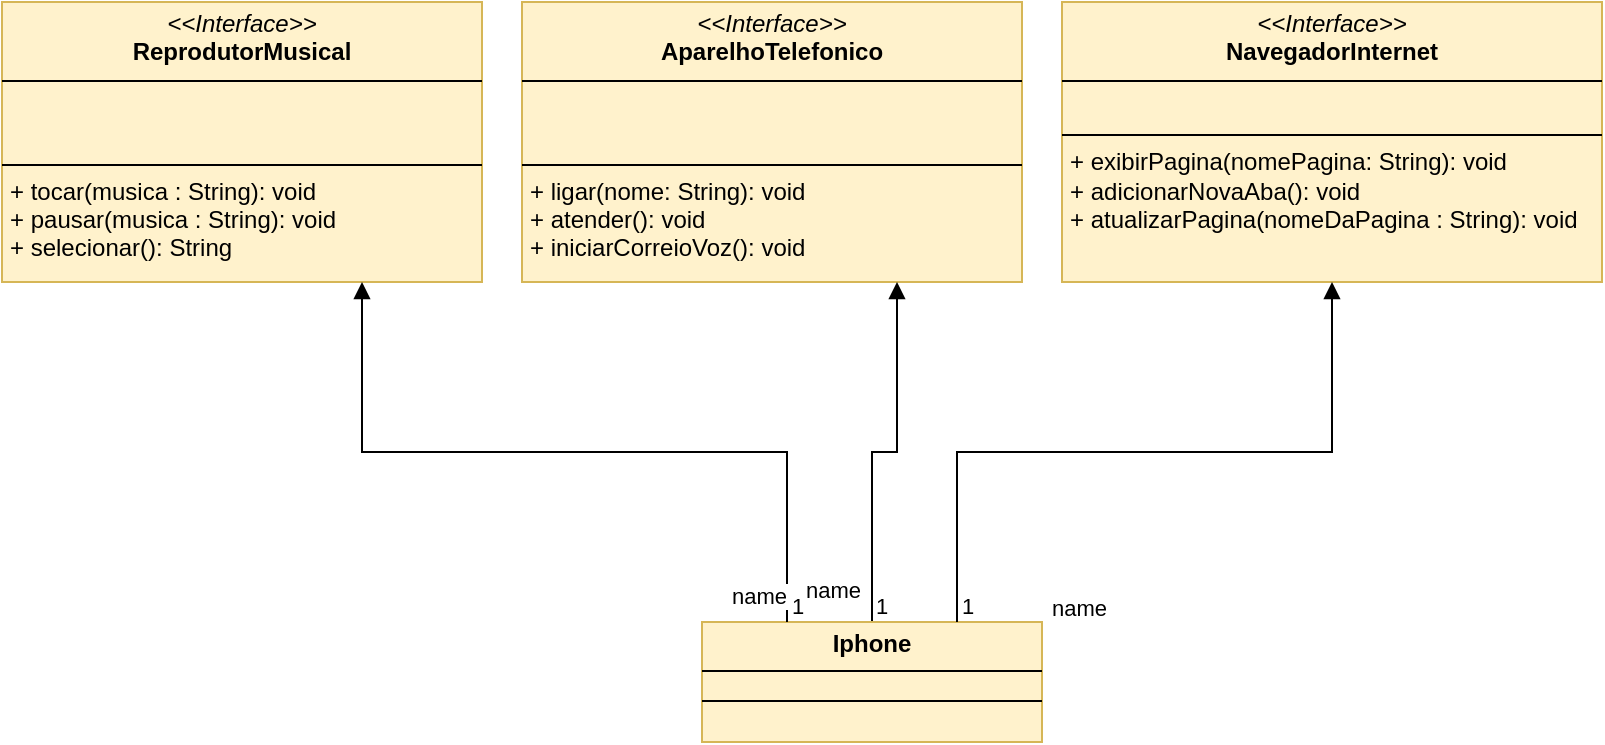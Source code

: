 <mxfile version="26.0.14">
  <diagram name="Página-1" id="WTol3Smmlu7J9kQswhwj">
    <mxGraphModel dx="1426" dy="781" grid="1" gridSize="10" guides="1" tooltips="1" connect="1" arrows="1" fold="1" page="1" pageScale="1" pageWidth="827" pageHeight="1169" math="0" shadow="0">
      <root>
        <mxCell id="0" />
        <mxCell id="1" parent="0" />
        <mxCell id="IAR-9iAAyjZPXhoG49af-6" value="&lt;p style=&quot;margin:0px;margin-top:4px;text-align:center;&quot;&gt;&lt;i&gt;&amp;lt;&amp;lt;Interface&amp;gt;&amp;gt;&lt;/i&gt;&lt;br&gt;&lt;b&gt;ReprodutorMusical&lt;/b&gt;&lt;/p&gt;&lt;hr size=&quot;1&quot; style=&quot;border-style:solid;&quot;&gt;&lt;p style=&quot;margin:0px;margin-left:4px;&quot;&gt;&lt;br&gt;&lt;br&gt;&lt;/p&gt;&lt;hr size=&quot;1&quot; style=&quot;border-style:solid;&quot;&gt;&lt;p style=&quot;margin:0px;margin-left:4px;&quot;&gt;+ tocar(musica : String): void&lt;br&gt;+ pausar(musica : String): void&lt;/p&gt;&lt;p style=&quot;margin:0px;margin-left:4px;&quot;&gt;+ selecionar(): String&lt;br&gt;&lt;/p&gt;" style="verticalAlign=top;align=left;overflow=fill;html=1;whiteSpace=wrap;fillColor=#fff2cc;strokeColor=#d6b656;" parent="1" vertex="1">
          <mxGeometry x="20" y="30" width="240" height="140" as="geometry" />
        </mxCell>
        <mxCell id="IAR-9iAAyjZPXhoG49af-7" value="&lt;p style=&quot;margin:0px;margin-top:4px;text-align:center;&quot;&gt;&lt;i&gt;&amp;lt;&amp;lt;Interface&amp;gt;&amp;gt;&lt;/i&gt;&lt;br&gt;&lt;b&gt;AparelhoTelefonico&lt;/b&gt;&lt;/p&gt;&lt;hr size=&quot;1&quot; style=&quot;border-style:solid;&quot;&gt;&lt;p style=&quot;margin:0px;margin-left:4px;&quot;&gt;&lt;br&gt;&lt;br&gt;&lt;/p&gt;&lt;hr size=&quot;1&quot; style=&quot;border-style:solid;&quot;&gt;&lt;p style=&quot;margin:0px;margin-left:4px;&quot;&gt;+ ligar(nome: String): void&lt;br&gt;+ atender(): void&lt;/p&gt;&lt;p style=&quot;margin:0px;margin-left:4px;&quot;&gt;+ iniciarCorreioVoz(): void&lt;br&gt;&lt;/p&gt;" style="verticalAlign=top;align=left;overflow=fill;html=1;whiteSpace=wrap;fillColor=#fff2cc;strokeColor=#d6b656;" parent="1" vertex="1">
          <mxGeometry x="280" y="30" width="250" height="140" as="geometry" />
        </mxCell>
        <mxCell id="IAR-9iAAyjZPXhoG49af-8" value="&lt;p style=&quot;margin:0px;margin-top:4px;text-align:center;&quot;&gt;&lt;i&gt;&amp;lt;&amp;lt;Interface&amp;gt;&amp;gt;&lt;/i&gt;&lt;br&gt;&lt;b&gt;NavegadorInternet&lt;/b&gt;&lt;/p&gt;&lt;hr size=&quot;1&quot; style=&quot;border-style:solid;&quot;&gt;&lt;p style=&quot;margin:0px;margin-left:4px;&quot;&gt;&lt;br&gt;&lt;/p&gt;&lt;hr size=&quot;1&quot; style=&quot;border-style:solid;&quot;&gt;&lt;p style=&quot;margin:0px;margin-left:4px;&quot;&gt;+ exibirPagina(nomePagina: String): void&lt;br&gt;+ adicionarNovaAba(): void&lt;/p&gt;&lt;p style=&quot;margin:0px;margin-left:4px;&quot;&gt;+ atualizarPagina(nomeDaPagina : String): void&lt;br&gt;&lt;/p&gt;" style="verticalAlign=top;align=left;overflow=fill;html=1;whiteSpace=wrap;fillColor=#fff2cc;strokeColor=#d6b656;" parent="1" vertex="1">
          <mxGeometry x="550" y="30" width="270" height="140" as="geometry" />
        </mxCell>
        <mxCell id="QHlKnFBd5MIJCeOVD4Nj-10" value="name" style="endArrow=block;endFill=1;html=1;edgeStyle=orthogonalEdgeStyle;align=left;verticalAlign=top;rounded=0;entryX=0.75;entryY=1;entryDx=0;entryDy=0;exitX=0.5;exitY=0;exitDx=0;exitDy=0;" parent="1" source="QHlKnFBd5MIJCeOVD4Nj-20" target="IAR-9iAAyjZPXhoG49af-7" edge="1">
          <mxGeometry x="-0.691" y="35" relative="1" as="geometry">
            <mxPoint x="495" y="585" as="sourcePoint" />
            <mxPoint x="610" y="270" as="targetPoint" />
            <mxPoint y="-1" as="offset" />
          </mxGeometry>
        </mxCell>
        <mxCell id="QHlKnFBd5MIJCeOVD4Nj-11" value="1" style="edgeLabel;resizable=0;html=1;align=left;verticalAlign=bottom;" parent="QHlKnFBd5MIJCeOVD4Nj-10" connectable="0" vertex="1">
          <mxGeometry x="-1" relative="1" as="geometry" />
        </mxCell>
        <mxCell id="QHlKnFBd5MIJCeOVD4Nj-20" value="&lt;p style=&quot;margin:0px;margin-top:4px;text-align:center;&quot;&gt;&lt;b&gt;Iphone&lt;/b&gt;&lt;/p&gt;&lt;hr size=&quot;1&quot; style=&quot;border-style:solid;&quot;&gt;&lt;div style=&quot;height:2px;&quot;&gt;&lt;/div&gt;&lt;hr size=&quot;1&quot; style=&quot;border-style:solid;&quot;&gt;&lt;div style=&quot;height:2px;&quot;&gt;&lt;/div&gt;" style="verticalAlign=top;align=left;overflow=fill;html=1;whiteSpace=wrap;fillColor=#fff2cc;strokeColor=#d6b656;" parent="1" vertex="1">
          <mxGeometry x="370" y="340" width="170" height="60" as="geometry" />
        </mxCell>
        <mxCell id="QHlKnFBd5MIJCeOVD4Nj-30" value="name" style="endArrow=block;endFill=1;html=1;edgeStyle=orthogonalEdgeStyle;align=left;verticalAlign=top;rounded=0;entryX=0.75;entryY=1;entryDx=0;entryDy=0;exitX=0.25;exitY=0;exitDx=0;exitDy=0;" parent="1" source="QHlKnFBd5MIJCeOVD4Nj-20" target="IAR-9iAAyjZPXhoG49af-6" edge="1">
          <mxGeometry x="-0.864" y="30" relative="1" as="geometry">
            <mxPoint x="420" y="580" as="sourcePoint" />
            <mxPoint x="490" y="330" as="targetPoint" />
            <mxPoint as="offset" />
          </mxGeometry>
        </mxCell>
        <mxCell id="QHlKnFBd5MIJCeOVD4Nj-31" value="1" style="edgeLabel;resizable=0;html=1;align=left;verticalAlign=bottom;" parent="QHlKnFBd5MIJCeOVD4Nj-30" connectable="0" vertex="1">
          <mxGeometry x="-1" relative="1" as="geometry" />
        </mxCell>
        <mxCell id="QHlKnFBd5MIJCeOVD4Nj-33" value="name" style="endArrow=block;endFill=1;html=1;edgeStyle=orthogonalEdgeStyle;align=left;verticalAlign=top;rounded=0;entryX=0.5;entryY=1;entryDx=0;entryDy=0;exitX=0.75;exitY=0;exitDx=0;exitDy=0;" parent="1" source="QHlKnFBd5MIJCeOVD4Nj-20" target="IAR-9iAAyjZPXhoG49af-8" edge="1">
          <mxGeometry x="-0.879" y="-45" relative="1" as="geometry">
            <mxPoint x="520" y="520" as="sourcePoint" />
            <mxPoint x="680" y="520" as="targetPoint" />
            <mxPoint y="1" as="offset" />
          </mxGeometry>
        </mxCell>
        <mxCell id="QHlKnFBd5MIJCeOVD4Nj-34" value="1" style="edgeLabel;resizable=0;html=1;align=left;verticalAlign=bottom;" parent="QHlKnFBd5MIJCeOVD4Nj-33" connectable="0" vertex="1">
          <mxGeometry x="-1" relative="1" as="geometry" />
        </mxCell>
      </root>
    </mxGraphModel>
  </diagram>
</mxfile>
